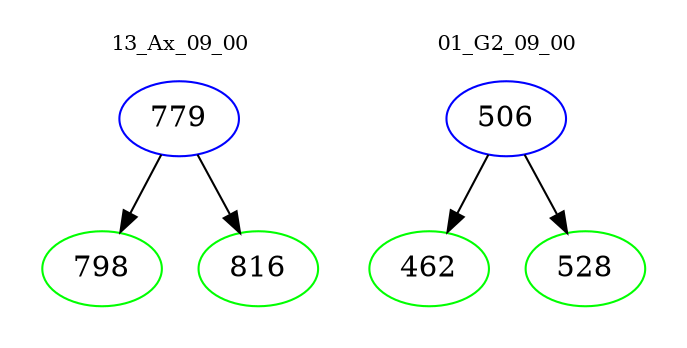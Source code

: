 digraph{
subgraph cluster_0 {
color = white
label = "13_Ax_09_00";
fontsize=10;
T0_779 [label="779", color="blue"]
T0_779 -> T0_798 [color="black"]
T0_798 [label="798", color="green"]
T0_779 -> T0_816 [color="black"]
T0_816 [label="816", color="green"]
}
subgraph cluster_1 {
color = white
label = "01_G2_09_00";
fontsize=10;
T1_506 [label="506", color="blue"]
T1_506 -> T1_462 [color="black"]
T1_462 [label="462", color="green"]
T1_506 -> T1_528 [color="black"]
T1_528 [label="528", color="green"]
}
}
